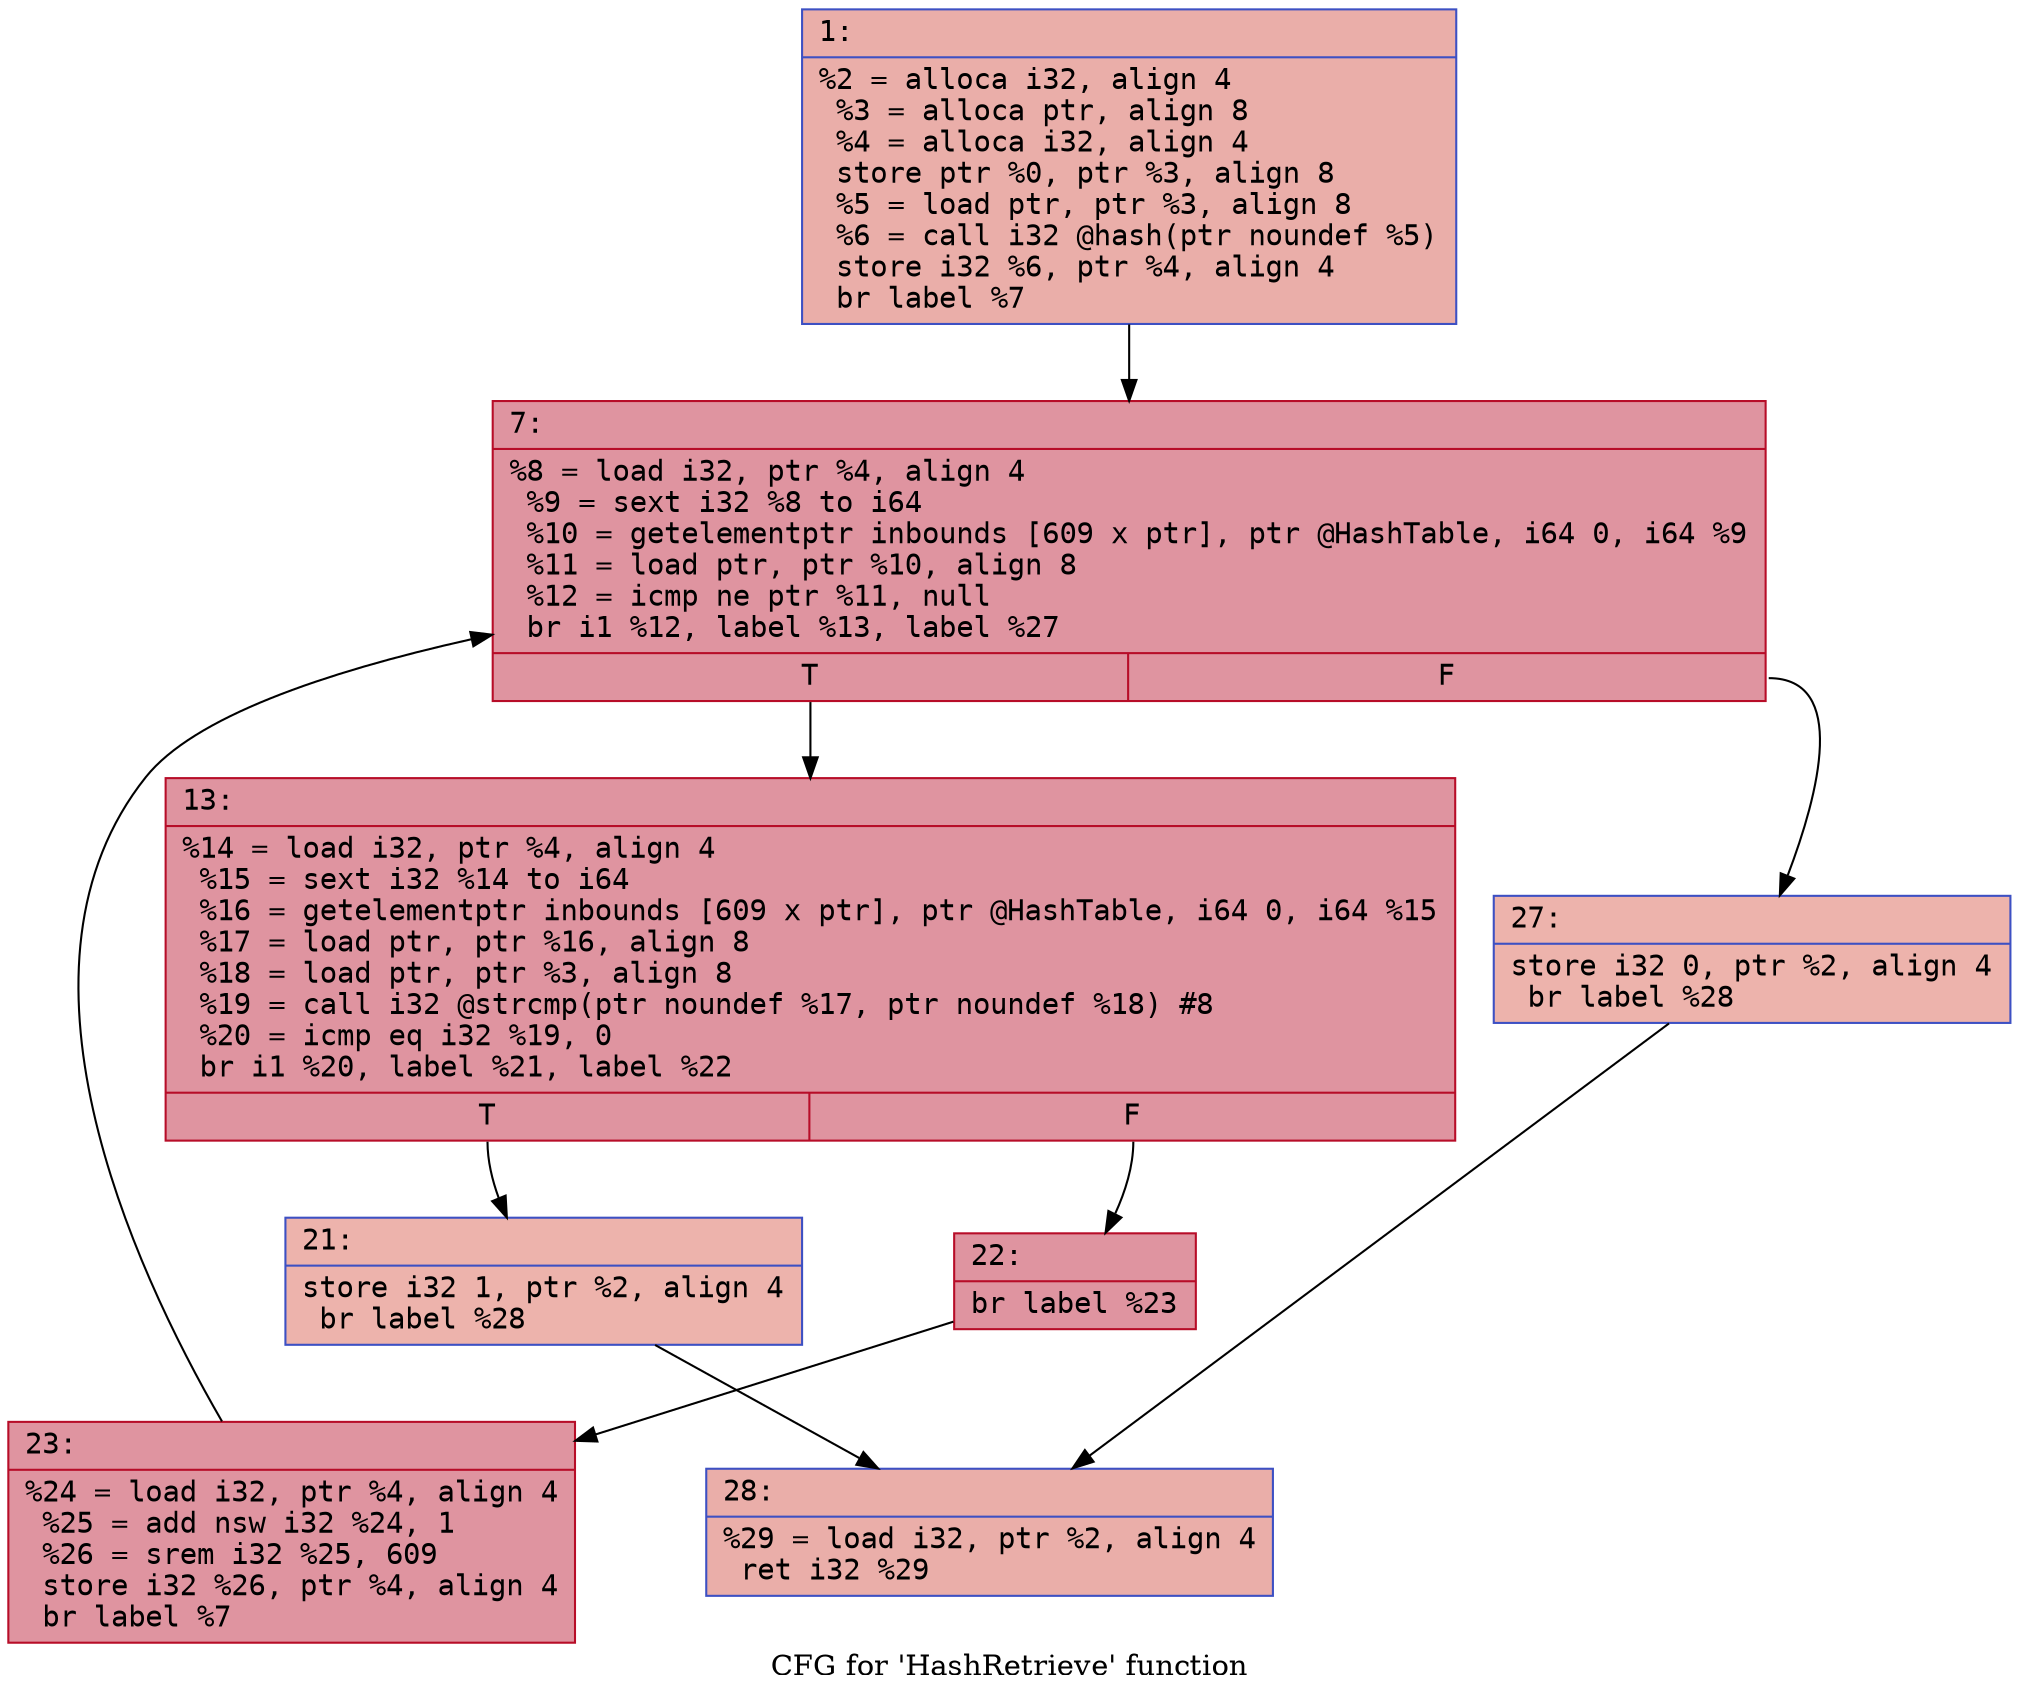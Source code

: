 digraph "CFG for 'HashRetrieve' function" {
	label="CFG for 'HashRetrieve' function";

	Node0x6000005a7ed0 [shape=record,color="#3d50c3ff", style=filled, fillcolor="#d0473d70" fontname="Courier",label="{1:\l|  %2 = alloca i32, align 4\l  %3 = alloca ptr, align 8\l  %4 = alloca i32, align 4\l  store ptr %0, ptr %3, align 8\l  %5 = load ptr, ptr %3, align 8\l  %6 = call i32 @hash(ptr noundef %5)\l  store i32 %6, ptr %4, align 4\l  br label %7\l}"];
	Node0x6000005a7ed0 -> Node0x6000005a7f20[tooltip="1 -> 7\nProbability 100.00%" ];
	Node0x6000005a7f20 [shape=record,color="#b70d28ff", style=filled, fillcolor="#b70d2870" fontname="Courier",label="{7:\l|  %8 = load i32, ptr %4, align 4\l  %9 = sext i32 %8 to i64\l  %10 = getelementptr inbounds [609 x ptr], ptr @HashTable, i64 0, i64 %9\l  %11 = load ptr, ptr %10, align 8\l  %12 = icmp ne ptr %11, null\l  br i1 %12, label %13, label %27\l|{<s0>T|<s1>F}}"];
	Node0x6000005a7f20:s0 -> Node0x6000005a7f70[tooltip="7 -> 13\nProbability 96.88%" ];
	Node0x6000005a7f20:s1 -> Node0x6000005a00f0[tooltip="7 -> 27\nProbability 3.12%" ];
	Node0x6000005a7f70 [shape=record,color="#b70d28ff", style=filled, fillcolor="#b70d2870" fontname="Courier",label="{13:\l|  %14 = load i32, ptr %4, align 4\l  %15 = sext i32 %14 to i64\l  %16 = getelementptr inbounds [609 x ptr], ptr @HashTable, i64 0, i64 %15\l  %17 = load ptr, ptr %16, align 8\l  %18 = load ptr, ptr %3, align 8\l  %19 = call i32 @strcmp(ptr noundef %17, ptr noundef %18) #8\l  %20 = icmp eq i32 %19, 0\l  br i1 %20, label %21, label %22\l|{<s0>T|<s1>F}}"];
	Node0x6000005a7f70:s0 -> Node0x6000005a0000[tooltip="13 -> 21\nProbability 3.12%" ];
	Node0x6000005a7f70:s1 -> Node0x6000005a0050[tooltip="13 -> 22\nProbability 96.88%" ];
	Node0x6000005a0000 [shape=record,color="#3d50c3ff", style=filled, fillcolor="#d6524470" fontname="Courier",label="{21:\l|  store i32 1, ptr %2, align 4\l  br label %28\l}"];
	Node0x6000005a0000 -> Node0x6000005a0140[tooltip="21 -> 28\nProbability 100.00%" ];
	Node0x6000005a0050 [shape=record,color="#b70d28ff", style=filled, fillcolor="#b70d2870" fontname="Courier",label="{22:\l|  br label %23\l}"];
	Node0x6000005a0050 -> Node0x6000005a00a0[tooltip="22 -> 23\nProbability 100.00%" ];
	Node0x6000005a00a0 [shape=record,color="#b70d28ff", style=filled, fillcolor="#b70d2870" fontname="Courier",label="{23:\l|  %24 = load i32, ptr %4, align 4\l  %25 = add nsw i32 %24, 1\l  %26 = srem i32 %25, 609\l  store i32 %26, ptr %4, align 4\l  br label %7\l}"];
	Node0x6000005a00a0 -> Node0x6000005a7f20[tooltip="23 -> 7\nProbability 100.00%" ];
	Node0x6000005a00f0 [shape=record,color="#3d50c3ff", style=filled, fillcolor="#d6524470" fontname="Courier",label="{27:\l|  store i32 0, ptr %2, align 4\l  br label %28\l}"];
	Node0x6000005a00f0 -> Node0x6000005a0140[tooltip="27 -> 28\nProbability 100.00%" ];
	Node0x6000005a0140 [shape=record,color="#3d50c3ff", style=filled, fillcolor="#d0473d70" fontname="Courier",label="{28:\l|  %29 = load i32, ptr %2, align 4\l  ret i32 %29\l}"];
}
